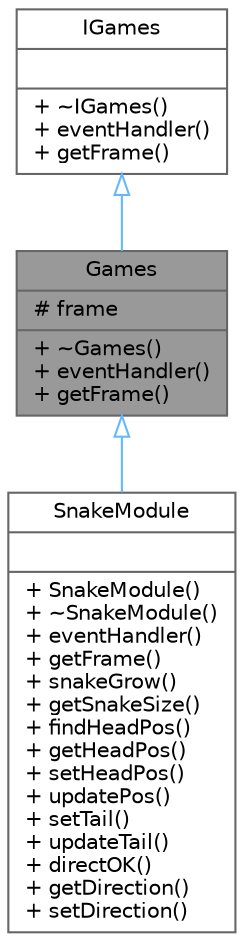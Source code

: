 digraph "Games"
{
 // LATEX_PDF_SIZE
  bgcolor="transparent";
  edge [fontname=Helvetica,fontsize=10,labelfontname=Helvetica,labelfontsize=10];
  node [fontname=Helvetica,fontsize=10,shape=box,height=0.2,width=0.4];
  Node1 [shape=record,label="{Games\n|# frame\l|+ ~Games()\l+ eventHandler()\l+ getFrame()\l}",height=0.2,width=0.4,color="gray40", fillcolor="grey60", style="filled", fontcolor="black",tooltip=" "];
  Node2 -> Node1 [dir="back",color="steelblue1",style="solid",arrowtail="onormal"];
  Node2 [shape=record,label="{IGames\n||+ ~IGames()\l+ eventHandler()\l+ getFrame()\l}",height=0.2,width=0.4,color="gray40", fillcolor="white", style="filled",URL="$classIGames.html",tooltip=" "];
  Node1 -> Node3 [dir="back",color="steelblue1",style="solid",arrowtail="onormal"];
  Node3 [shape=record,label="{SnakeModule\n||+ SnakeModule()\l+ ~SnakeModule()\l+ eventHandler()\l+ getFrame()\l+ snakeGrow()\l+ getSnakeSize()\l+ findHeadPos()\l+ getHeadPos()\l+ setHeadPos()\l+ updatePos()\l+ setTail()\l+ updateTail()\l+ directOK()\l+ getDirection()\l+ setDirection()\l}",height=0.2,width=0.4,color="gray40", fillcolor="white", style="filled",URL="$classSnakeModule.html",tooltip=" "];
}
